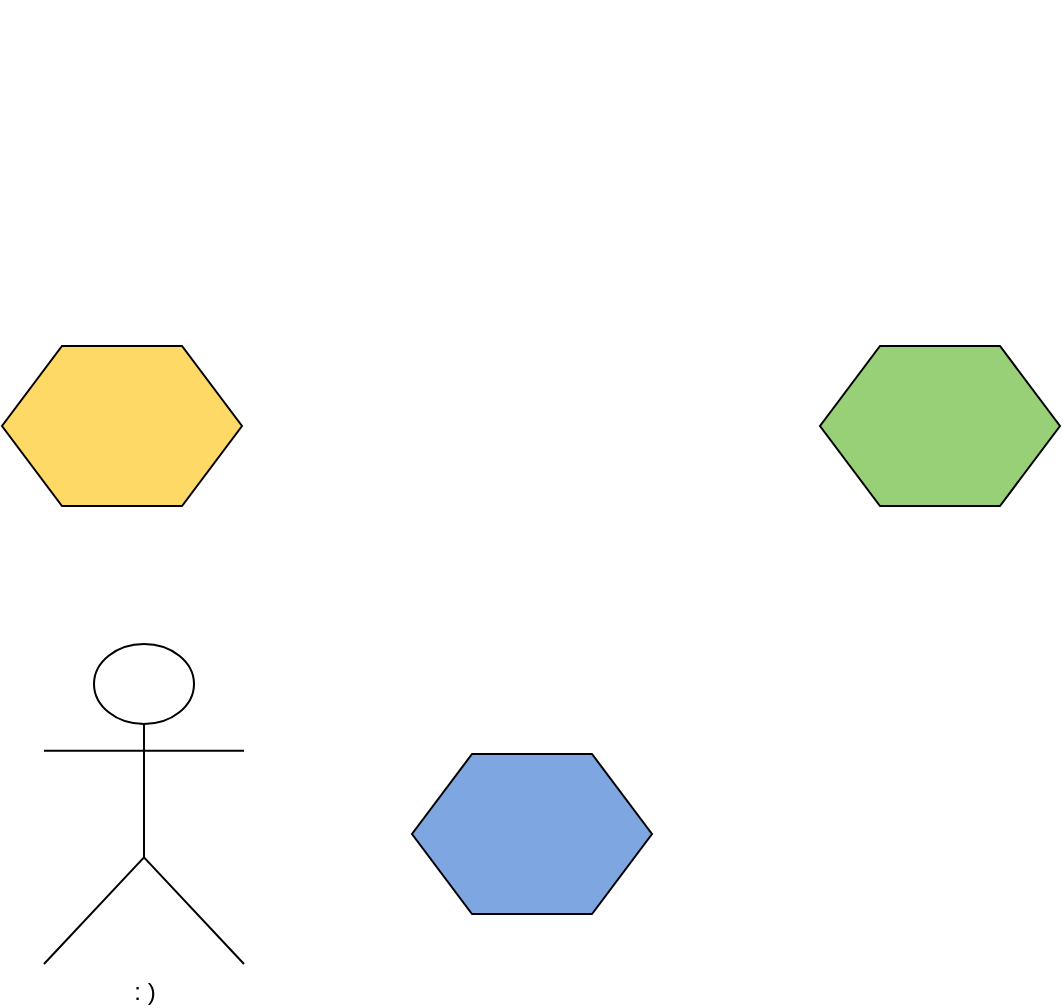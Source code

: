 <mxGraphModel dx="530" dy="1221" grid="1" gridSize="10" guides="1" tooltips="1" connect="0" arrows="1" fold="1" page="1" pageScale="1" pageWidth="827" pageHeight="1169" background="#ffffff">
	<root>
		<mxCell id="0"/>
		<mxCell id="1" parent="0"/>
		<mxCell id="3" value="" style="shape=hexagon;perimeter=hexagonPerimeter2;whiteSpace=wrap;html=1;fillColor=#97D077;" parent="1" vertex="1"><mxGeometry x="558" y="341" width="120" height="80" as="geometry"/></mxCell>
		<mxCell id="4" value="" style="shape=hexagon;perimeter=hexagonPerimeter2;whiteSpace=wrap;html=1;fillColor=#FFD966;" parent="1" vertex="1"><mxGeometry x="149" y="341" width="120" height="80" as="geometry"/></mxCell>
		<mxCell id="6" value=": )" style="shape=umlActor;verticalLabelPosition=bottom;labelBackgroundColor=#ffffff;verticalAlign=top;html=1;" parent="1" vertex="1"><mxGeometry x="170" y="490" width="100" height="160" as="geometry"/></mxCell>
		<mxCell id="8" value="" style="shape=image;imageAspect=0;aspect=fixed;verticalLabelPosition=bottom;verticalAlign=top;image=https://quantstack.net/img/logo.svg;" parent="1" vertex="1"><mxGeometry x="209" y="168" width="409" height="105" as="geometry"/></mxCell>
		<mxCell id="9" value="" style="shape=image;imageAspect=0;aspect=fixed;verticalLabelPosition=bottom;verticalAlign=top;image=https://camo.githubusercontent.com/3a5e37dc07744e58761dc92794e7c6414e1cf3966aab3fadf088194c9f6b1a36/68747470733a2f2f796a732e6465762f696d616765732f6c6f676f2f796a732d313230783132302e706e67;" parent="1" vertex="1"><mxGeometry x="354" y="360" width="120" height="120" as="geometry"/></mxCell>
		<mxCell id="10" value="" style="shape=hexagon;perimeter=hexagonPerimeter2;whiteSpace=wrap;html=1;fillColor=#7EA6E0;" parent="1" vertex="1"><mxGeometry x="354" y="545" width="120" height="80" as="geometry"/></mxCell>
	</root>
</mxGraphModel>